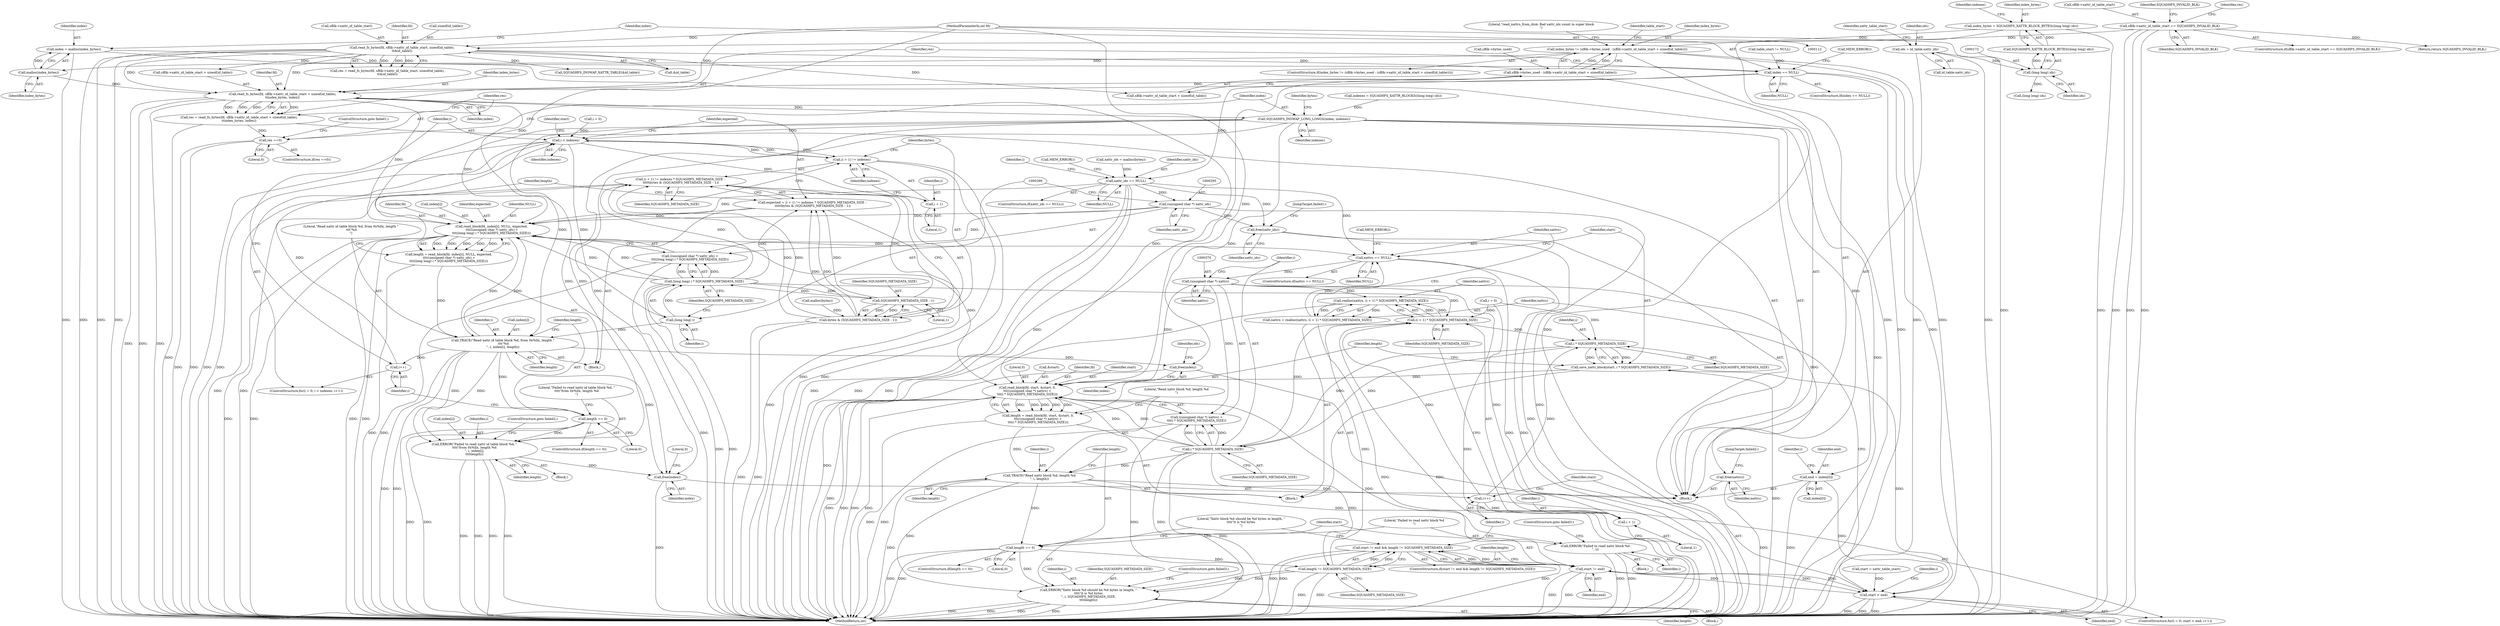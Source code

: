 digraph "0_squashfs-tools_f95864afe8833fe3ad782d714b41378e860977b1@API" {
"1000214" [label="(Call,index = malloc(index_bytes))"];
"1000216" [label="(Call,malloc(index_bytes))"];
"1000181" [label="(Call,index_bytes != (sBlk->bytes_used - (sBlk->xattr_id_table_start + sizeof(id_table))))"];
"1000168" [label="(Call,index_bytes = SQUASHFS_XATTR_BLOCK_BYTES((long long) ids))"];
"1000170" [label="(Call,SQUASHFS_XATTR_BLOCK_BYTES((long long) ids))"];
"1000171" [label="(Call,(long long) ids)"];
"1000158" [label="(Call,ids = id_table.xattr_ids)"];
"1000183" [label="(Call,sBlk->bytes_used - (sBlk->xattr_id_table_start + sizeof(id_table)))"];
"1000140" [label="(Call,read_fs_bytes(fd, sBlk->xattr_id_table_start, sizeof(id_table),\n\t\t&id_table))"];
"1000113" [label="(MethodParameterIn,int fd)"];
"1000131" [label="(Call,sBlk->xattr_id_table_start == SQUASHFS_INVALID_BLK)"];
"1000219" [label="(Call,index == NULL)"];
"1000225" [label="(Call,read_fs_bytes(fd, sBlk->xattr_id_table_start + sizeof(id_table),\n\t\tindex_bytes, index))"];
"1000223" [label="(Call,res = read_fs_bytes(fd, sBlk->xattr_id_table_start + sizeof(id_table),\n\t\tindex_bytes, index))"];
"1000236" [label="(Call,res ==0)"];
"1000240" [label="(Call,SQUASHFS_INSWAP_LONG_LONGS(index, indexes))"];
"1000262" [label="(Call,i < indexes)"];
"1000272" [label="(Call,(i + 1) != indexes)"];
"1000273" [label="(Call,i + 1)"];
"1000298" [label="(Call,(long long) i)"];
"1000297" [label="(Call,(long long) i * SQUASHFS_METADATA_SIZE)"];
"1000269" [label="(Call,expected = (i + 1) != indexes ? SQUASHFS_METADATA_SIZE :\n \t\t\t\t\tbytes & (SQUASHFS_METADATA_SIZE - 1))"];
"1000286" [label="(Call,read_block(fd, index[i], NULL, expected,\n \t\t\t((unsigned char *) xattr_ids) +\n\t\t\t((long long) i * SQUASHFS_METADATA_SIZE)))"];
"1000284" [label="(Call,length = read_block(fd, index[i], NULL, expected,\n \t\t\t((unsigned char *) xattr_ids) +\n\t\t\t((long long) i * SQUASHFS_METADATA_SIZE)))"];
"1000302" [label="(Call,TRACE(\"Read xattr id table block %d, from 0x%llx, length \"\n \t\t\t\"%d\n\", i, index[i], length))"];
"1000265" [label="(Call,i++)"];
"1000310" [label="(Call,length == 0)"];
"1000314" [label="(Call,ERROR(\"Failed to read xattr id table block %d, \"\n\t\t\t\t\"from 0x%llx, length %d\n\", i, index[i],\n\t\t\t\tlength))"];
"1000428" [label="(Call,free(index))"];
"1000417" [label="(Call,free(index))"];
"1000351" [label="(Call,xattrs == NULL)"];
"1000369" [label="(Call,(unsigned char *) xattrs)"];
"1000343" [label="(Call,realloc(xattrs, (i + 1) * SQUASHFS_METADATA_SIZE))"];
"1000341" [label="(Call,xattrs = realloc(xattrs, (i + 1) * SQUASHFS_METADATA_SIZE))"];
"1000362" [label="(Call,read_block(fd, start, &start, 0,\n\t\t\t((unsigned char *) xattrs) +\n\t\t\t(i * SQUASHFS_METADATA_SIZE)))"];
"1000360" [label="(Call,length = read_block(fd, start, &start, 0,\n\t\t\t((unsigned char *) xattrs) +\n\t\t\t(i * SQUASHFS_METADATA_SIZE)))"];
"1000375" [label="(Call,TRACE(\"Read xattr block %d, length %d\n\", i, length))"];
"1000337" [label="(Call,i++)"];
"1000345" [label="(Call,(i + 1) * SQUASHFS_METADATA_SIZE)"];
"1000357" [label="(Call,i * SQUASHFS_METADATA_SIZE)"];
"1000355" [label="(Call,save_xattr_block(start, i * SQUASHFS_METADATA_SIZE))"];
"1000372" [label="(Call,i * SQUASHFS_METADATA_SIZE)"];
"1000368" [label="(Call,((unsigned char *) xattrs) +\n\t\t\t(i * SQUASHFS_METADATA_SIZE))"];
"1000393" [label="(Call,length != SQUASHFS_METADATA_SIZE)"];
"1000389" [label="(Call,start != end && length != SQUASHFS_METADATA_SIZE)"];
"1000397" [label="(Call,ERROR(\"Xattr block %d should be %d bytes in length, \"\n\t\t\t\t\"it is %d bytes\n\", i, SQUASHFS_METADATA_SIZE,\n\t\t\t\tlength))"];
"1000346" [label="(Call,i + 1)"];
"1000380" [label="(Call,length == 0)"];
"1000384" [label="(Call,ERROR(\"Failed to read xattr block %d\n\", i))"];
"1000390" [label="(Call,start != end)"];
"1000334" [label="(Call,start < end)"];
"1000422" [label="(Call,free(xattrs))"];
"1000271" [label="(Call,(i + 1) != indexes ? SQUASHFS_METADATA_SIZE :\n \t\t\t\t\tbytes & (SQUASHFS_METADATA_SIZE - 1))"];
"1000280" [label="(Call,SQUASHFS_METADATA_SIZE - 1)"];
"1000278" [label="(Call,bytes & (SQUASHFS_METADATA_SIZE - 1))"];
"1000293" [label="(Call,((unsigned char *) xattr_ids) +\n\t\t\t((long long) i * SQUASHFS_METADATA_SIZE))"];
"1000325" [label="(Call,end = index[0])"];
"1000254" [label="(Call,xattr_ids == NULL)"];
"1000294" [label="(Call,(unsigned char *) xattr_ids)"];
"1000425" [label="(Call,free(xattr_ids))"];
"1000183" [label="(Call,sBlk->bytes_used - (sBlk->xattr_id_table_start + sizeof(id_table)))"];
"1000173" [label="(Identifier,ids)"];
"1000168" [label="(Call,index_bytes = SQUASHFS_XATTR_BLOCK_BYTES((long long) ids))"];
"1000169" [label="(Identifier,index_bytes)"];
"1000223" [label="(Call,res = read_fs_bytes(fd, sBlk->xattr_id_table_start + sizeof(id_table),\n\t\tindex_bytes, index))"];
"1000159" [label="(Identifier,ids)"];
"1000137" [label="(Identifier,SQUASHFS_INVALID_BLK)"];
"1000141" [label="(Identifier,fd)"];
"1000432" [label="(MethodReturn,int)"];
"1000383" [label="(Block,)"];
"1000296" [label="(Identifier,xattr_ids)"];
"1000343" [label="(Call,realloc(xattrs, (i + 1) * SQUASHFS_METADATA_SIZE))"];
"1000302" [label="(Call,TRACE(\"Read xattr id table block %d, from 0x%llx, length \"\n \t\t\t\"%d\n\", i, index[i], length))"];
"1000140" [label="(Call,read_fs_bytes(fd, sBlk->xattr_id_table_start, sizeof(id_table),\n\t\t&id_table))"];
"1000220" [label="(Identifier,index)"];
"1000130" [label="(ControlStructure,if(sBlk->xattr_id_table_start == SQUASHFS_INVALID_BLK))"];
"1000272" [label="(Call,(i + 1) != indexes)"];
"1000311" [label="(Identifier,length)"];
"1000378" [label="(Identifier,length)"];
"1000431" [label="(Literal,0)"];
"1000187" [label="(Call,sBlk->xattr_id_table_start + sizeof(id_table))"];
"1000244" [label="(Identifier,bytes)"];
"1000345" [label="(Call,(i + 1) * SQUASHFS_METADATA_SIZE)"];
"1000399" [label="(Identifier,i)"];
"1000417" [label="(Call,free(index))"];
"1000351" [label="(Call,xattrs == NULL)"];
"1000330" [label="(ControlStructure,for(i = 0; start < end; i++))"];
"1000400" [label="(Identifier,SQUASHFS_METADATA_SIZE)"];
"1000304" [label="(Identifier,i)"];
"1000139" [label="(Identifier,res)"];
"1000147" [label="(Call,&id_table)"];
"1000287" [label="(Identifier,fd)"];
"1000334" [label="(Call,start < end)"];
"1000371" [label="(Identifier,xattrs)"];
"1000348" [label="(Literal,1)"];
"1000317" [label="(Call,index[i])"];
"1000373" [label="(Identifier,i)"];
"1000273" [label="(Call,i + 1)"];
"1000335" [label="(Identifier,start)"];
"1000263" [label="(Identifier,i)"];
"1000199" [label="(Call,table_start != NULL)"];
"1000274" [label="(Identifier,i)"];
"1000281" [label="(Identifier,SQUASHFS_METADATA_SIZE)"];
"1000323" [label="(Identifier,start)"];
"1000280" [label="(Call,SQUASHFS_METADATA_SIZE - 1)"];
"1000288" [label="(Call,index[i])"];
"1000393" [label="(Call,length != SQUASHFS_METADATA_SIZE)"];
"1000395" [label="(Identifier,SQUASHFS_METADATA_SIZE)"];
"1000131" [label="(Call,sBlk->xattr_id_table_start == SQUASHFS_INVALID_BLK)"];
"1000226" [label="(Identifier,fd)"];
"1000275" [label="(Literal,1)"];
"1000242" [label="(Identifier,indexes)"];
"1000391" [label="(Identifier,start)"];
"1000117" [label="(Block,)"];
"1000276" [label="(Identifier,indexes)"];
"1000221" [label="(Identifier,NULL)"];
"1000298" [label="(Call,(long long) i)"];
"1000285" [label="(Identifier,length)"];
"1000427" [label="(JumpTarget,failed1:)"];
"1000175" [label="(Identifier,indexes)"];
"1000337" [label="(Call,i++)"];
"1000357" [label="(Call,i * SQUASHFS_METADATA_SIZE)"];
"1000325" [label="(Call,end = index[0])"];
"1000171" [label="(Call,(long long) ids)"];
"1000320" [label="(Identifier,length)"];
"1000181" [label="(Call,index_bytes != (sBlk->bytes_used - (sBlk->xattr_id_table_start + sizeof(id_table))))"];
"1000322" [label="(Call,start = xattr_table_start)"];
"1000425" [label="(Call,free(xattr_ids))"];
"1000217" [label="(Identifier,index_bytes)"];
"1000426" [label="(Identifier,xattr_ids)"];
"1000367" [label="(Literal,0)"];
"1000259" [label="(Call,i = 0)"];
"1000339" [label="(Block,)"];
"1000402" [label="(ControlStructure,goto failed3;)"];
"1000234" [label="(Identifier,index)"];
"1000354" [label="(Call,MEM_ERROR())"];
"1000342" [label="(Identifier,xattrs)"];
"1000271" [label="(Call,(i + 1) != indexes ? SQUASHFS_METADATA_SIZE :\n \t\t\t\t\tbytes & (SQUASHFS_METADATA_SIZE - 1))"];
"1000265" [label="(Call,i++)"];
"1000394" [label="(Identifier,length)"];
"1000316" [label="(Identifier,i)"];
"1000305" [label="(Call,index[i])"];
"1000381" [label="(Identifier,length)"];
"1000225" [label="(Call,read_fs_bytes(fd, sBlk->xattr_id_table_start + sizeof(id_table),\n\t\tindex_bytes, index))"];
"1000382" [label="(Literal,0)"];
"1000398" [label="(Literal,\"Xattr block %d should be %d bytes in length, \"\n\t\t\t\t\"it is %d bytes\n\")"];
"1000292" [label="(Identifier,expected)"];
"1000215" [label="(Identifier,index)"];
"1000396" [label="(Block,)"];
"1000349" [label="(Identifier,SQUASHFS_METADATA_SIZE)"];
"1000241" [label="(Identifier,index)"];
"1000314" [label="(Call,ERROR(\"Failed to read xattr id table block %d, \"\n\t\t\t\t\"from 0x%llx, length %d\n\", i, index[i],\n\t\t\t\tlength))"];
"1000350" [label="(ControlStructure,if(xattrs == NULL))"];
"1000236" [label="(Call,res ==0)"];
"1000344" [label="(Identifier,xattrs)"];
"1000270" [label="(Identifier,expected)"];
"1000138" [label="(Call,res = read_fs_bytes(fd, sBlk->xattr_id_table_start, sizeof(id_table),\n\t\t&id_table))"];
"1000266" [label="(Identifier,i)"];
"1000420" [label="(Identifier,ids)"];
"1000267" [label="(Block,)"];
"1000353" [label="(Identifier,NULL)"];
"1000352" [label="(Identifier,xattrs)"];
"1000356" [label="(Identifier,start)"];
"1000346" [label="(Call,i + 1)"];
"1000145" [label="(Call,sizeof(id_table))"];
"1000269" [label="(Call,expected = (i + 1) != indexes ? SQUASHFS_METADATA_SIZE :\n \t\t\t\t\tbytes & (SQUASHFS_METADATA_SIZE - 1))"];
"1000362" [label="(Call,read_block(fd, start, &start, 0,\n\t\t\t((unsigned char *) xattrs) +\n\t\t\t(i * SQUASHFS_METADATA_SIZE)))"];
"1000233" [label="(Identifier,index_bytes)"];
"1000309" [label="(ControlStructure,if(length == 0))"];
"1000237" [label="(Identifier,res)"];
"1000423" [label="(Identifier,xattrs)"];
"1000308" [label="(Identifier,length)"];
"1000377" [label="(Identifier,i)"];
"1000374" [label="(Identifier,SQUASHFS_METADATA_SIZE)"];
"1000262" [label="(Call,i < indexes)"];
"1000336" [label="(Identifier,end)"];
"1000136" [label="(Return,return SQUASHFS_INVALID_BLK;)"];
"1000257" [label="(Call,MEM_ERROR())"];
"1000132" [label="(Call,sBlk->xattr_id_table_start)"];
"1000376" [label="(Literal,\"Read xattr block %d, length %d\n\")"];
"1000303" [label="(Literal,\"Read xattr id table block %d, from 0x%llx, length \"\n \t\t\t\"%d\n\")"];
"1000135" [label="(Identifier,SQUASHFS_INVALID_BLK)"];
"1000392" [label="(Identifier,end)"];
"1000240" [label="(Call,SQUASHFS_INSWAP_LONG_LONGS(index, indexes))"];
"1000418" [label="(Identifier,index)"];
"1000327" [label="(Call,index[0])"];
"1000359" [label="(Identifier,SQUASHFS_METADATA_SIZE)"];
"1000177" [label="(Call,(long long) ids)"];
"1000113" [label="(MethodParameterIn,int fd)"];
"1000390" [label="(Call,start != end)"];
"1000365" [label="(Call,&start)"];
"1000347" [label="(Identifier,i)"];
"1000363" [label="(Identifier,fd)"];
"1000379" [label="(ControlStructure,if(length == 0))"];
"1000422" [label="(Call,free(xattrs))"];
"1000372" [label="(Call,i * SQUASHFS_METADATA_SIZE)"];
"1000388" [label="(ControlStructure,if(start != end && length != SQUASHFS_METADATA_SIZE))"];
"1000253" [label="(ControlStructure,if(xattr_ids == NULL))"];
"1000238" [label="(Literal,0)"];
"1000170" [label="(Call,SQUASHFS_XATTR_BLOCK_BYTES((long long) ids))"];
"1000277" [label="(Identifier,SQUASHFS_METADATA_SIZE)"];
"1000429" [label="(Identifier,index)"];
"1000164" [label="(Identifier,xattr_table_start)"];
"1000264" [label="(Identifier,indexes)"];
"1000180" [label="(ControlStructure,if(index_bytes != (sBlk->bytes_used - (sBlk->xattr_id_table_start + sizeof(id_table)))))"];
"1000297" [label="(Call,(long long) i * SQUASHFS_METADATA_SIZE)"];
"1000254" [label="(Call,xattr_ids == NULL)"];
"1000380" [label="(Call,length == 0)"];
"1000360" [label="(Call,length = read_block(fd, start, &start, 0,\n\t\t\t((unsigned char *) xattrs) +\n\t\t\t(i * SQUASHFS_METADATA_SIZE)))"];
"1000361" [label="(Identifier,length)"];
"1000249" [label="(Call,xattr_ids = malloc(bytes))"];
"1000235" [label="(ControlStructure,if(res ==0))"];
"1000401" [label="(Identifier,length)"];
"1000389" [label="(Call,start != end && length != SQUASHFS_METADATA_SIZE)"];
"1000315" [label="(Literal,\"Failed to read xattr id table block %d, \"\n\t\t\t\t\"from 0x%llx, length %d\n\")"];
"1000284" [label="(Call,length = read_block(fd, index[i], NULL, expected,\n \t\t\t((unsigned char *) xattr_ids) +\n\t\t\t((long long) i * SQUASHFS_METADATA_SIZE)))"];
"1000310" [label="(Call,length == 0)"];
"1000256" [label="(Identifier,NULL)"];
"1000301" [label="(Identifier,SQUASHFS_METADATA_SIZE)"];
"1000219" [label="(Call,index == NULL)"];
"1000155" [label="(Call,SQUASHFS_INSWAP_XATTR_TABLE(&id_table))"];
"1000375" [label="(Call,TRACE(\"Read xattr block %d, length %d\n\", i, length))"];
"1000332" [label="(Identifier,i)"];
"1000369" [label="(Call,(unsigned char *) xattrs)"];
"1000251" [label="(Call,malloc(bytes))"];
"1000214" [label="(Call,index = malloc(index_bytes))"];
"1000313" [label="(Block,)"];
"1000174" [label="(Call,indexes = SQUASHFS_XATTR_BLOCKS((long long) ids))"];
"1000364" [label="(Identifier,start)"];
"1000326" [label="(Identifier,end)"];
"1000224" [label="(Identifier,res)"];
"1000368" [label="(Call,((unsigned char *) xattrs) +\n\t\t\t(i * SQUASHFS_METADATA_SIZE))"];
"1000255" [label="(Identifier,xattr_ids)"];
"1000321" [label="(ControlStructure,goto failed2;)"];
"1000195" [label="(Literal,\"read_xattrs_from_disk: Bad xattr_ids count in super block\n\")"];
"1000160" [label="(Call,id_table.xattr_ids)"];
"1000239" [label="(ControlStructure,goto failed1;)"];
"1000386" [label="(Identifier,i)"];
"1000279" [label="(Identifier,bytes)"];
"1000358" [label="(Identifier,i)"];
"1000384" [label="(Call,ERROR(\"Failed to read xattr block %d\n\", i))"];
"1000397" [label="(Call,ERROR(\"Xattr block %d should be %d bytes in length, \"\n\t\t\t\t\"it is %d bytes\n\", i, SQUASHFS_METADATA_SIZE,\n\t\t\t\tlength))"];
"1000385" [label="(Literal,\"Failed to read xattr block %d\n\")"];
"1000405" [label="(Identifier,i)"];
"1000222" [label="(Call,MEM_ERROR())"];
"1000158" [label="(Call,ids = id_table.xattr_ids)"];
"1000200" [label="(Identifier,table_start)"];
"1000278" [label="(Call,bytes & (SQUASHFS_METADATA_SIZE - 1))"];
"1000294" [label="(Call,(unsigned char *) xattr_ids)"];
"1000355" [label="(Call,save_xattr_block(start, i * SQUASHFS_METADATA_SIZE))"];
"1000218" [label="(ControlStructure,if(index == NULL))"];
"1000282" [label="(Literal,1)"];
"1000428" [label="(Call,free(index))"];
"1000341" [label="(Call,xattrs = realloc(xattrs, (i + 1) * SQUASHFS_METADATA_SIZE))"];
"1000338" [label="(Identifier,i)"];
"1000258" [label="(ControlStructure,for(i = 0; i < indexes; i++))"];
"1000286" [label="(Call,read_block(fd, index[i], NULL, expected,\n \t\t\t((unsigned char *) xattr_ids) +\n\t\t\t((long long) i * SQUASHFS_METADATA_SIZE)))"];
"1000291" [label="(Identifier,NULL)"];
"1000293" [label="(Call,((unsigned char *) xattr_ids) +\n\t\t\t((long long) i * SQUASHFS_METADATA_SIZE))"];
"1000331" [label="(Call,i = 0)"];
"1000387" [label="(ControlStructure,goto failed3;)"];
"1000142" [label="(Call,sBlk->xattr_id_table_start)"];
"1000312" [label="(Literal,0)"];
"1000300" [label="(Identifier,i)"];
"1000260" [label="(Identifier,i)"];
"1000424" [label="(JumpTarget,failed2:)"];
"1000182" [label="(Identifier,index_bytes)"];
"1000227" [label="(Call,sBlk->xattr_id_table_start + sizeof(id_table))"];
"1000216" [label="(Call,malloc(index_bytes))"];
"1000184" [label="(Call,sBlk->bytes_used)"];
"1000214" -> "1000117"  [label="AST: "];
"1000214" -> "1000216"  [label="CFG: "];
"1000215" -> "1000214"  [label="AST: "];
"1000216" -> "1000214"  [label="AST: "];
"1000220" -> "1000214"  [label="CFG: "];
"1000214" -> "1000432"  [label="DDG: "];
"1000216" -> "1000214"  [label="DDG: "];
"1000214" -> "1000219"  [label="DDG: "];
"1000216" -> "1000217"  [label="CFG: "];
"1000217" -> "1000216"  [label="AST: "];
"1000181" -> "1000216"  [label="DDG: "];
"1000216" -> "1000225"  [label="DDG: "];
"1000181" -> "1000180"  [label="AST: "];
"1000181" -> "1000183"  [label="CFG: "];
"1000182" -> "1000181"  [label="AST: "];
"1000183" -> "1000181"  [label="AST: "];
"1000195" -> "1000181"  [label="CFG: "];
"1000200" -> "1000181"  [label="CFG: "];
"1000181" -> "1000432"  [label="DDG: "];
"1000181" -> "1000432"  [label="DDG: "];
"1000181" -> "1000432"  [label="DDG: "];
"1000168" -> "1000181"  [label="DDG: "];
"1000183" -> "1000181"  [label="DDG: "];
"1000183" -> "1000181"  [label="DDG: "];
"1000168" -> "1000117"  [label="AST: "];
"1000168" -> "1000170"  [label="CFG: "];
"1000169" -> "1000168"  [label="AST: "];
"1000170" -> "1000168"  [label="AST: "];
"1000175" -> "1000168"  [label="CFG: "];
"1000168" -> "1000432"  [label="DDG: "];
"1000170" -> "1000168"  [label="DDG: "];
"1000170" -> "1000171"  [label="CFG: "];
"1000171" -> "1000170"  [label="AST: "];
"1000171" -> "1000170"  [label="DDG: "];
"1000171" -> "1000173"  [label="CFG: "];
"1000172" -> "1000171"  [label="AST: "];
"1000173" -> "1000171"  [label="AST: "];
"1000158" -> "1000171"  [label="DDG: "];
"1000171" -> "1000177"  [label="DDG: "];
"1000158" -> "1000117"  [label="AST: "];
"1000158" -> "1000160"  [label="CFG: "];
"1000159" -> "1000158"  [label="AST: "];
"1000160" -> "1000158"  [label="AST: "];
"1000164" -> "1000158"  [label="CFG: "];
"1000158" -> "1000432"  [label="DDG: "];
"1000183" -> "1000187"  [label="CFG: "];
"1000184" -> "1000183"  [label="AST: "];
"1000187" -> "1000183"  [label="AST: "];
"1000183" -> "1000432"  [label="DDG: "];
"1000183" -> "1000432"  [label="DDG: "];
"1000140" -> "1000183"  [label="DDG: "];
"1000140" -> "1000138"  [label="AST: "];
"1000140" -> "1000147"  [label="CFG: "];
"1000141" -> "1000140"  [label="AST: "];
"1000142" -> "1000140"  [label="AST: "];
"1000145" -> "1000140"  [label="AST: "];
"1000147" -> "1000140"  [label="AST: "];
"1000138" -> "1000140"  [label="CFG: "];
"1000140" -> "1000432"  [label="DDG: "];
"1000140" -> "1000432"  [label="DDG: "];
"1000140" -> "1000432"  [label="DDG: "];
"1000140" -> "1000138"  [label="DDG: "];
"1000140" -> "1000138"  [label="DDG: "];
"1000140" -> "1000138"  [label="DDG: "];
"1000113" -> "1000140"  [label="DDG: "];
"1000131" -> "1000140"  [label="DDG: "];
"1000140" -> "1000155"  [label="DDG: "];
"1000140" -> "1000187"  [label="DDG: "];
"1000140" -> "1000225"  [label="DDG: "];
"1000140" -> "1000225"  [label="DDG: "];
"1000140" -> "1000227"  [label="DDG: "];
"1000113" -> "1000112"  [label="AST: "];
"1000113" -> "1000432"  [label="DDG: "];
"1000113" -> "1000225"  [label="DDG: "];
"1000113" -> "1000286"  [label="DDG: "];
"1000113" -> "1000362"  [label="DDG: "];
"1000131" -> "1000130"  [label="AST: "];
"1000131" -> "1000135"  [label="CFG: "];
"1000132" -> "1000131"  [label="AST: "];
"1000135" -> "1000131"  [label="AST: "];
"1000137" -> "1000131"  [label="CFG: "];
"1000139" -> "1000131"  [label="CFG: "];
"1000131" -> "1000432"  [label="DDG: "];
"1000131" -> "1000432"  [label="DDG: "];
"1000131" -> "1000432"  [label="DDG: "];
"1000131" -> "1000136"  [label="DDG: "];
"1000219" -> "1000218"  [label="AST: "];
"1000219" -> "1000221"  [label="CFG: "];
"1000220" -> "1000219"  [label="AST: "];
"1000221" -> "1000219"  [label="AST: "];
"1000222" -> "1000219"  [label="CFG: "];
"1000224" -> "1000219"  [label="CFG: "];
"1000219" -> "1000432"  [label="DDG: "];
"1000219" -> "1000432"  [label="DDG: "];
"1000199" -> "1000219"  [label="DDG: "];
"1000219" -> "1000225"  [label="DDG: "];
"1000219" -> "1000254"  [label="DDG: "];
"1000225" -> "1000223"  [label="AST: "];
"1000225" -> "1000234"  [label="CFG: "];
"1000226" -> "1000225"  [label="AST: "];
"1000227" -> "1000225"  [label="AST: "];
"1000233" -> "1000225"  [label="AST: "];
"1000234" -> "1000225"  [label="AST: "];
"1000223" -> "1000225"  [label="CFG: "];
"1000225" -> "1000432"  [label="DDG: "];
"1000225" -> "1000432"  [label="DDG: "];
"1000225" -> "1000432"  [label="DDG: "];
"1000225" -> "1000223"  [label="DDG: "];
"1000225" -> "1000223"  [label="DDG: "];
"1000225" -> "1000223"  [label="DDG: "];
"1000225" -> "1000223"  [label="DDG: "];
"1000225" -> "1000240"  [label="DDG: "];
"1000225" -> "1000286"  [label="DDG: "];
"1000225" -> "1000362"  [label="DDG: "];
"1000225" -> "1000428"  [label="DDG: "];
"1000223" -> "1000117"  [label="AST: "];
"1000224" -> "1000223"  [label="AST: "];
"1000237" -> "1000223"  [label="CFG: "];
"1000223" -> "1000432"  [label="DDG: "];
"1000223" -> "1000236"  [label="DDG: "];
"1000236" -> "1000235"  [label="AST: "];
"1000236" -> "1000238"  [label="CFG: "];
"1000237" -> "1000236"  [label="AST: "];
"1000238" -> "1000236"  [label="AST: "];
"1000239" -> "1000236"  [label="CFG: "];
"1000241" -> "1000236"  [label="CFG: "];
"1000236" -> "1000432"  [label="DDG: "];
"1000236" -> "1000432"  [label="DDG: "];
"1000240" -> "1000117"  [label="AST: "];
"1000240" -> "1000242"  [label="CFG: "];
"1000241" -> "1000240"  [label="AST: "];
"1000242" -> "1000240"  [label="AST: "];
"1000244" -> "1000240"  [label="CFG: "];
"1000240" -> "1000432"  [label="DDG: "];
"1000174" -> "1000240"  [label="DDG: "];
"1000240" -> "1000262"  [label="DDG: "];
"1000240" -> "1000286"  [label="DDG: "];
"1000240" -> "1000302"  [label="DDG: "];
"1000240" -> "1000314"  [label="DDG: "];
"1000240" -> "1000325"  [label="DDG: "];
"1000240" -> "1000417"  [label="DDG: "];
"1000240" -> "1000428"  [label="DDG: "];
"1000262" -> "1000258"  [label="AST: "];
"1000262" -> "1000264"  [label="CFG: "];
"1000263" -> "1000262"  [label="AST: "];
"1000264" -> "1000262"  [label="AST: "];
"1000270" -> "1000262"  [label="CFG: "];
"1000323" -> "1000262"  [label="CFG: "];
"1000262" -> "1000432"  [label="DDG: "];
"1000262" -> "1000432"  [label="DDG: "];
"1000259" -> "1000262"  [label="DDG: "];
"1000265" -> "1000262"  [label="DDG: "];
"1000272" -> "1000262"  [label="DDG: "];
"1000262" -> "1000272"  [label="DDG: "];
"1000262" -> "1000272"  [label="DDG: "];
"1000262" -> "1000273"  [label="DDG: "];
"1000262" -> "1000298"  [label="DDG: "];
"1000272" -> "1000271"  [label="AST: "];
"1000272" -> "1000276"  [label="CFG: "];
"1000273" -> "1000272"  [label="AST: "];
"1000276" -> "1000272"  [label="AST: "];
"1000277" -> "1000272"  [label="CFG: "];
"1000279" -> "1000272"  [label="CFG: "];
"1000272" -> "1000432"  [label="DDG: "];
"1000272" -> "1000432"  [label="DDG: "];
"1000273" -> "1000275"  [label="CFG: "];
"1000274" -> "1000273"  [label="AST: "];
"1000275" -> "1000273"  [label="AST: "];
"1000276" -> "1000273"  [label="CFG: "];
"1000298" -> "1000297"  [label="AST: "];
"1000298" -> "1000300"  [label="CFG: "];
"1000299" -> "1000298"  [label="AST: "];
"1000300" -> "1000298"  [label="AST: "];
"1000301" -> "1000298"  [label="CFG: "];
"1000298" -> "1000297"  [label="DDG: "];
"1000298" -> "1000302"  [label="DDG: "];
"1000297" -> "1000293"  [label="AST: "];
"1000297" -> "1000301"  [label="CFG: "];
"1000301" -> "1000297"  [label="AST: "];
"1000293" -> "1000297"  [label="CFG: "];
"1000297" -> "1000432"  [label="DDG: "];
"1000297" -> "1000432"  [label="DDG: "];
"1000297" -> "1000269"  [label="DDG: "];
"1000297" -> "1000271"  [label="DDG: "];
"1000297" -> "1000280"  [label="DDG: "];
"1000297" -> "1000286"  [label="DDG: "];
"1000297" -> "1000286"  [label="DDG: "];
"1000297" -> "1000293"  [label="DDG: "];
"1000297" -> "1000293"  [label="DDG: "];
"1000280" -> "1000297"  [label="DDG: "];
"1000297" -> "1000345"  [label="DDG: "];
"1000269" -> "1000267"  [label="AST: "];
"1000269" -> "1000271"  [label="CFG: "];
"1000270" -> "1000269"  [label="AST: "];
"1000271" -> "1000269"  [label="AST: "];
"1000285" -> "1000269"  [label="CFG: "];
"1000269" -> "1000432"  [label="DDG: "];
"1000280" -> "1000269"  [label="DDG: "];
"1000278" -> "1000269"  [label="DDG: "];
"1000278" -> "1000269"  [label="DDG: "];
"1000269" -> "1000286"  [label="DDG: "];
"1000286" -> "1000284"  [label="AST: "];
"1000286" -> "1000293"  [label="CFG: "];
"1000287" -> "1000286"  [label="AST: "];
"1000288" -> "1000286"  [label="AST: "];
"1000291" -> "1000286"  [label="AST: "];
"1000292" -> "1000286"  [label="AST: "];
"1000293" -> "1000286"  [label="AST: "];
"1000284" -> "1000286"  [label="CFG: "];
"1000286" -> "1000432"  [label="DDG: "];
"1000286" -> "1000432"  [label="DDG: "];
"1000286" -> "1000432"  [label="DDG: "];
"1000286" -> "1000432"  [label="DDG: "];
"1000286" -> "1000284"  [label="DDG: "];
"1000286" -> "1000284"  [label="DDG: "];
"1000286" -> "1000284"  [label="DDG: "];
"1000286" -> "1000284"  [label="DDG: "];
"1000286" -> "1000284"  [label="DDG: "];
"1000302" -> "1000286"  [label="DDG: "];
"1000254" -> "1000286"  [label="DDG: "];
"1000294" -> "1000286"  [label="DDG: "];
"1000286" -> "1000302"  [label="DDG: "];
"1000286" -> "1000351"  [label="DDG: "];
"1000286" -> "1000362"  [label="DDG: "];
"1000284" -> "1000267"  [label="AST: "];
"1000285" -> "1000284"  [label="AST: "];
"1000303" -> "1000284"  [label="CFG: "];
"1000284" -> "1000432"  [label="DDG: "];
"1000284" -> "1000302"  [label="DDG: "];
"1000302" -> "1000267"  [label="AST: "];
"1000302" -> "1000308"  [label="CFG: "];
"1000303" -> "1000302"  [label="AST: "];
"1000304" -> "1000302"  [label="AST: "];
"1000305" -> "1000302"  [label="AST: "];
"1000308" -> "1000302"  [label="AST: "];
"1000311" -> "1000302"  [label="CFG: "];
"1000302" -> "1000432"  [label="DDG: "];
"1000302" -> "1000432"  [label="DDG: "];
"1000302" -> "1000265"  [label="DDG: "];
"1000302" -> "1000310"  [label="DDG: "];
"1000302" -> "1000314"  [label="DDG: "];
"1000302" -> "1000314"  [label="DDG: "];
"1000302" -> "1000417"  [label="DDG: "];
"1000302" -> "1000428"  [label="DDG: "];
"1000265" -> "1000258"  [label="AST: "];
"1000265" -> "1000266"  [label="CFG: "];
"1000266" -> "1000265"  [label="AST: "];
"1000263" -> "1000265"  [label="CFG: "];
"1000310" -> "1000309"  [label="AST: "];
"1000310" -> "1000312"  [label="CFG: "];
"1000311" -> "1000310"  [label="AST: "];
"1000312" -> "1000310"  [label="AST: "];
"1000315" -> "1000310"  [label="CFG: "];
"1000266" -> "1000310"  [label="CFG: "];
"1000310" -> "1000432"  [label="DDG: "];
"1000310" -> "1000432"  [label="DDG: "];
"1000310" -> "1000314"  [label="DDG: "];
"1000314" -> "1000313"  [label="AST: "];
"1000314" -> "1000320"  [label="CFG: "];
"1000315" -> "1000314"  [label="AST: "];
"1000316" -> "1000314"  [label="AST: "];
"1000317" -> "1000314"  [label="AST: "];
"1000320" -> "1000314"  [label="AST: "];
"1000321" -> "1000314"  [label="CFG: "];
"1000314" -> "1000432"  [label="DDG: "];
"1000314" -> "1000432"  [label="DDG: "];
"1000314" -> "1000432"  [label="DDG: "];
"1000314" -> "1000432"  [label="DDG: "];
"1000314" -> "1000428"  [label="DDG: "];
"1000428" -> "1000117"  [label="AST: "];
"1000428" -> "1000429"  [label="CFG: "];
"1000429" -> "1000428"  [label="AST: "];
"1000431" -> "1000428"  [label="CFG: "];
"1000428" -> "1000432"  [label="DDG: "];
"1000417" -> "1000117"  [label="AST: "];
"1000417" -> "1000418"  [label="CFG: "];
"1000418" -> "1000417"  [label="AST: "];
"1000420" -> "1000417"  [label="CFG: "];
"1000417" -> "1000432"  [label="DDG: "];
"1000351" -> "1000350"  [label="AST: "];
"1000351" -> "1000353"  [label="CFG: "];
"1000352" -> "1000351"  [label="AST: "];
"1000353" -> "1000351"  [label="AST: "];
"1000354" -> "1000351"  [label="CFG: "];
"1000356" -> "1000351"  [label="CFG: "];
"1000351" -> "1000432"  [label="DDG: "];
"1000351" -> "1000432"  [label="DDG: "];
"1000341" -> "1000351"  [label="DDG: "];
"1000254" -> "1000351"  [label="DDG: "];
"1000351" -> "1000369"  [label="DDG: "];
"1000369" -> "1000368"  [label="AST: "];
"1000369" -> "1000371"  [label="CFG: "];
"1000370" -> "1000369"  [label="AST: "];
"1000371" -> "1000369"  [label="AST: "];
"1000373" -> "1000369"  [label="CFG: "];
"1000369" -> "1000432"  [label="DDG: "];
"1000369" -> "1000343"  [label="DDG: "];
"1000369" -> "1000362"  [label="DDG: "];
"1000369" -> "1000368"  [label="DDG: "];
"1000369" -> "1000422"  [label="DDG: "];
"1000343" -> "1000341"  [label="AST: "];
"1000343" -> "1000345"  [label="CFG: "];
"1000344" -> "1000343"  [label="AST: "];
"1000345" -> "1000343"  [label="AST: "];
"1000341" -> "1000343"  [label="CFG: "];
"1000343" -> "1000432"  [label="DDG: "];
"1000343" -> "1000341"  [label="DDG: "];
"1000343" -> "1000341"  [label="DDG: "];
"1000345" -> "1000343"  [label="DDG: "];
"1000345" -> "1000343"  [label="DDG: "];
"1000341" -> "1000339"  [label="AST: "];
"1000342" -> "1000341"  [label="AST: "];
"1000352" -> "1000341"  [label="CFG: "];
"1000341" -> "1000432"  [label="DDG: "];
"1000362" -> "1000360"  [label="AST: "];
"1000362" -> "1000368"  [label="CFG: "];
"1000363" -> "1000362"  [label="AST: "];
"1000364" -> "1000362"  [label="AST: "];
"1000365" -> "1000362"  [label="AST: "];
"1000367" -> "1000362"  [label="AST: "];
"1000368" -> "1000362"  [label="AST: "];
"1000360" -> "1000362"  [label="CFG: "];
"1000362" -> "1000432"  [label="DDG: "];
"1000362" -> "1000432"  [label="DDG: "];
"1000362" -> "1000432"  [label="DDG: "];
"1000362" -> "1000432"  [label="DDG: "];
"1000362" -> "1000360"  [label="DDG: "];
"1000362" -> "1000360"  [label="DDG: "];
"1000362" -> "1000360"  [label="DDG: "];
"1000362" -> "1000360"  [label="DDG: "];
"1000362" -> "1000360"  [label="DDG: "];
"1000355" -> "1000362"  [label="DDG: "];
"1000372" -> "1000362"  [label="DDG: "];
"1000372" -> "1000362"  [label="DDG: "];
"1000362" -> "1000390"  [label="DDG: "];
"1000360" -> "1000339"  [label="AST: "];
"1000361" -> "1000360"  [label="AST: "];
"1000376" -> "1000360"  [label="CFG: "];
"1000360" -> "1000432"  [label="DDG: "];
"1000360" -> "1000375"  [label="DDG: "];
"1000375" -> "1000339"  [label="AST: "];
"1000375" -> "1000378"  [label="CFG: "];
"1000376" -> "1000375"  [label="AST: "];
"1000377" -> "1000375"  [label="AST: "];
"1000378" -> "1000375"  [label="AST: "];
"1000381" -> "1000375"  [label="CFG: "];
"1000375" -> "1000432"  [label="DDG: "];
"1000375" -> "1000337"  [label="DDG: "];
"1000372" -> "1000375"  [label="DDG: "];
"1000375" -> "1000380"  [label="DDG: "];
"1000375" -> "1000384"  [label="DDG: "];
"1000375" -> "1000397"  [label="DDG: "];
"1000337" -> "1000330"  [label="AST: "];
"1000337" -> "1000338"  [label="CFG: "];
"1000338" -> "1000337"  [label="AST: "];
"1000335" -> "1000337"  [label="CFG: "];
"1000337" -> "1000345"  [label="DDG: "];
"1000337" -> "1000346"  [label="DDG: "];
"1000337" -> "1000357"  [label="DDG: "];
"1000345" -> "1000349"  [label="CFG: "];
"1000346" -> "1000345"  [label="AST: "];
"1000349" -> "1000345"  [label="AST: "];
"1000345" -> "1000432"  [label="DDG: "];
"1000331" -> "1000345"  [label="DDG: "];
"1000372" -> "1000345"  [label="DDG: "];
"1000393" -> "1000345"  [label="DDG: "];
"1000345" -> "1000357"  [label="DDG: "];
"1000357" -> "1000355"  [label="AST: "];
"1000357" -> "1000359"  [label="CFG: "];
"1000358" -> "1000357"  [label="AST: "];
"1000359" -> "1000357"  [label="AST: "];
"1000355" -> "1000357"  [label="CFG: "];
"1000357" -> "1000355"  [label="DDG: "];
"1000357" -> "1000355"  [label="DDG: "];
"1000331" -> "1000357"  [label="DDG: "];
"1000357" -> "1000372"  [label="DDG: "];
"1000357" -> "1000372"  [label="DDG: "];
"1000355" -> "1000339"  [label="AST: "];
"1000356" -> "1000355"  [label="AST: "];
"1000361" -> "1000355"  [label="CFG: "];
"1000355" -> "1000432"  [label="DDG: "];
"1000334" -> "1000355"  [label="DDG: "];
"1000372" -> "1000368"  [label="AST: "];
"1000372" -> "1000374"  [label="CFG: "];
"1000373" -> "1000372"  [label="AST: "];
"1000374" -> "1000372"  [label="AST: "];
"1000368" -> "1000372"  [label="CFG: "];
"1000372" -> "1000432"  [label="DDG: "];
"1000372" -> "1000368"  [label="DDG: "];
"1000372" -> "1000368"  [label="DDG: "];
"1000372" -> "1000393"  [label="DDG: "];
"1000372" -> "1000397"  [label="DDG: "];
"1000368" -> "1000432"  [label="DDG: "];
"1000368" -> "1000432"  [label="DDG: "];
"1000393" -> "1000389"  [label="AST: "];
"1000393" -> "1000395"  [label="CFG: "];
"1000394" -> "1000393"  [label="AST: "];
"1000395" -> "1000393"  [label="AST: "];
"1000389" -> "1000393"  [label="CFG: "];
"1000393" -> "1000432"  [label="DDG: "];
"1000393" -> "1000432"  [label="DDG: "];
"1000393" -> "1000389"  [label="DDG: "];
"1000393" -> "1000389"  [label="DDG: "];
"1000380" -> "1000393"  [label="DDG: "];
"1000393" -> "1000397"  [label="DDG: "];
"1000393" -> "1000397"  [label="DDG: "];
"1000389" -> "1000388"  [label="AST: "];
"1000389" -> "1000390"  [label="CFG: "];
"1000390" -> "1000389"  [label="AST: "];
"1000398" -> "1000389"  [label="CFG: "];
"1000338" -> "1000389"  [label="CFG: "];
"1000389" -> "1000432"  [label="DDG: "];
"1000389" -> "1000432"  [label="DDG: "];
"1000389" -> "1000432"  [label="DDG: "];
"1000390" -> "1000389"  [label="DDG: "];
"1000390" -> "1000389"  [label="DDG: "];
"1000397" -> "1000396"  [label="AST: "];
"1000397" -> "1000401"  [label="CFG: "];
"1000398" -> "1000397"  [label="AST: "];
"1000399" -> "1000397"  [label="AST: "];
"1000400" -> "1000397"  [label="AST: "];
"1000401" -> "1000397"  [label="AST: "];
"1000402" -> "1000397"  [label="CFG: "];
"1000397" -> "1000432"  [label="DDG: "];
"1000397" -> "1000432"  [label="DDG: "];
"1000397" -> "1000432"  [label="DDG: "];
"1000397" -> "1000432"  [label="DDG: "];
"1000380" -> "1000397"  [label="DDG: "];
"1000346" -> "1000348"  [label="CFG: "];
"1000347" -> "1000346"  [label="AST: "];
"1000348" -> "1000346"  [label="AST: "];
"1000349" -> "1000346"  [label="CFG: "];
"1000331" -> "1000346"  [label="DDG: "];
"1000380" -> "1000379"  [label="AST: "];
"1000380" -> "1000382"  [label="CFG: "];
"1000381" -> "1000380"  [label="AST: "];
"1000382" -> "1000380"  [label="AST: "];
"1000385" -> "1000380"  [label="CFG: "];
"1000391" -> "1000380"  [label="CFG: "];
"1000380" -> "1000432"  [label="DDG: "];
"1000380" -> "1000432"  [label="DDG: "];
"1000384" -> "1000383"  [label="AST: "];
"1000384" -> "1000386"  [label="CFG: "];
"1000385" -> "1000384"  [label="AST: "];
"1000386" -> "1000384"  [label="AST: "];
"1000387" -> "1000384"  [label="CFG: "];
"1000384" -> "1000432"  [label="DDG: "];
"1000384" -> "1000432"  [label="DDG: "];
"1000390" -> "1000392"  [label="CFG: "];
"1000391" -> "1000390"  [label="AST: "];
"1000392" -> "1000390"  [label="AST: "];
"1000394" -> "1000390"  [label="CFG: "];
"1000390" -> "1000432"  [label="DDG: "];
"1000390" -> "1000432"  [label="DDG: "];
"1000390" -> "1000334"  [label="DDG: "];
"1000390" -> "1000334"  [label="DDG: "];
"1000334" -> "1000390"  [label="DDG: "];
"1000334" -> "1000330"  [label="AST: "];
"1000334" -> "1000336"  [label="CFG: "];
"1000335" -> "1000334"  [label="AST: "];
"1000336" -> "1000334"  [label="AST: "];
"1000342" -> "1000334"  [label="CFG: "];
"1000405" -> "1000334"  [label="CFG: "];
"1000334" -> "1000432"  [label="DDG: "];
"1000334" -> "1000432"  [label="DDG: "];
"1000334" -> "1000432"  [label="DDG: "];
"1000322" -> "1000334"  [label="DDG: "];
"1000325" -> "1000334"  [label="DDG: "];
"1000422" -> "1000117"  [label="AST: "];
"1000422" -> "1000423"  [label="CFG: "];
"1000423" -> "1000422"  [label="AST: "];
"1000424" -> "1000422"  [label="CFG: "];
"1000422" -> "1000432"  [label="DDG: "];
"1000271" -> "1000277"  [label="CFG: "];
"1000271" -> "1000278"  [label="CFG: "];
"1000277" -> "1000271"  [label="AST: "];
"1000278" -> "1000271"  [label="AST: "];
"1000271" -> "1000432"  [label="DDG: "];
"1000271" -> "1000432"  [label="DDG: "];
"1000280" -> "1000271"  [label="DDG: "];
"1000278" -> "1000271"  [label="DDG: "];
"1000278" -> "1000271"  [label="DDG: "];
"1000280" -> "1000278"  [label="AST: "];
"1000280" -> "1000282"  [label="CFG: "];
"1000281" -> "1000280"  [label="AST: "];
"1000282" -> "1000280"  [label="AST: "];
"1000278" -> "1000280"  [label="CFG: "];
"1000280" -> "1000278"  [label="DDG: "];
"1000280" -> "1000278"  [label="DDG: "];
"1000279" -> "1000278"  [label="AST: "];
"1000278" -> "1000432"  [label="DDG: "];
"1000278" -> "1000432"  [label="DDG: "];
"1000251" -> "1000278"  [label="DDG: "];
"1000294" -> "1000293"  [label="AST: "];
"1000293" -> "1000432"  [label="DDG: "];
"1000293" -> "1000432"  [label="DDG: "];
"1000294" -> "1000293"  [label="DDG: "];
"1000325" -> "1000117"  [label="AST: "];
"1000325" -> "1000327"  [label="CFG: "];
"1000326" -> "1000325"  [label="AST: "];
"1000327" -> "1000325"  [label="AST: "];
"1000332" -> "1000325"  [label="CFG: "];
"1000325" -> "1000432"  [label="DDG: "];
"1000254" -> "1000253"  [label="AST: "];
"1000254" -> "1000256"  [label="CFG: "];
"1000255" -> "1000254"  [label="AST: "];
"1000256" -> "1000254"  [label="AST: "];
"1000257" -> "1000254"  [label="CFG: "];
"1000260" -> "1000254"  [label="CFG: "];
"1000254" -> "1000432"  [label="DDG: "];
"1000254" -> "1000432"  [label="DDG: "];
"1000254" -> "1000432"  [label="DDG: "];
"1000249" -> "1000254"  [label="DDG: "];
"1000254" -> "1000294"  [label="DDG: "];
"1000254" -> "1000425"  [label="DDG: "];
"1000294" -> "1000296"  [label="CFG: "];
"1000295" -> "1000294"  [label="AST: "];
"1000296" -> "1000294"  [label="AST: "];
"1000299" -> "1000294"  [label="CFG: "];
"1000294" -> "1000432"  [label="DDG: "];
"1000294" -> "1000425"  [label="DDG: "];
"1000425" -> "1000117"  [label="AST: "];
"1000425" -> "1000426"  [label="CFG: "];
"1000426" -> "1000425"  [label="AST: "];
"1000427" -> "1000425"  [label="CFG: "];
"1000425" -> "1000432"  [label="DDG: "];
}
